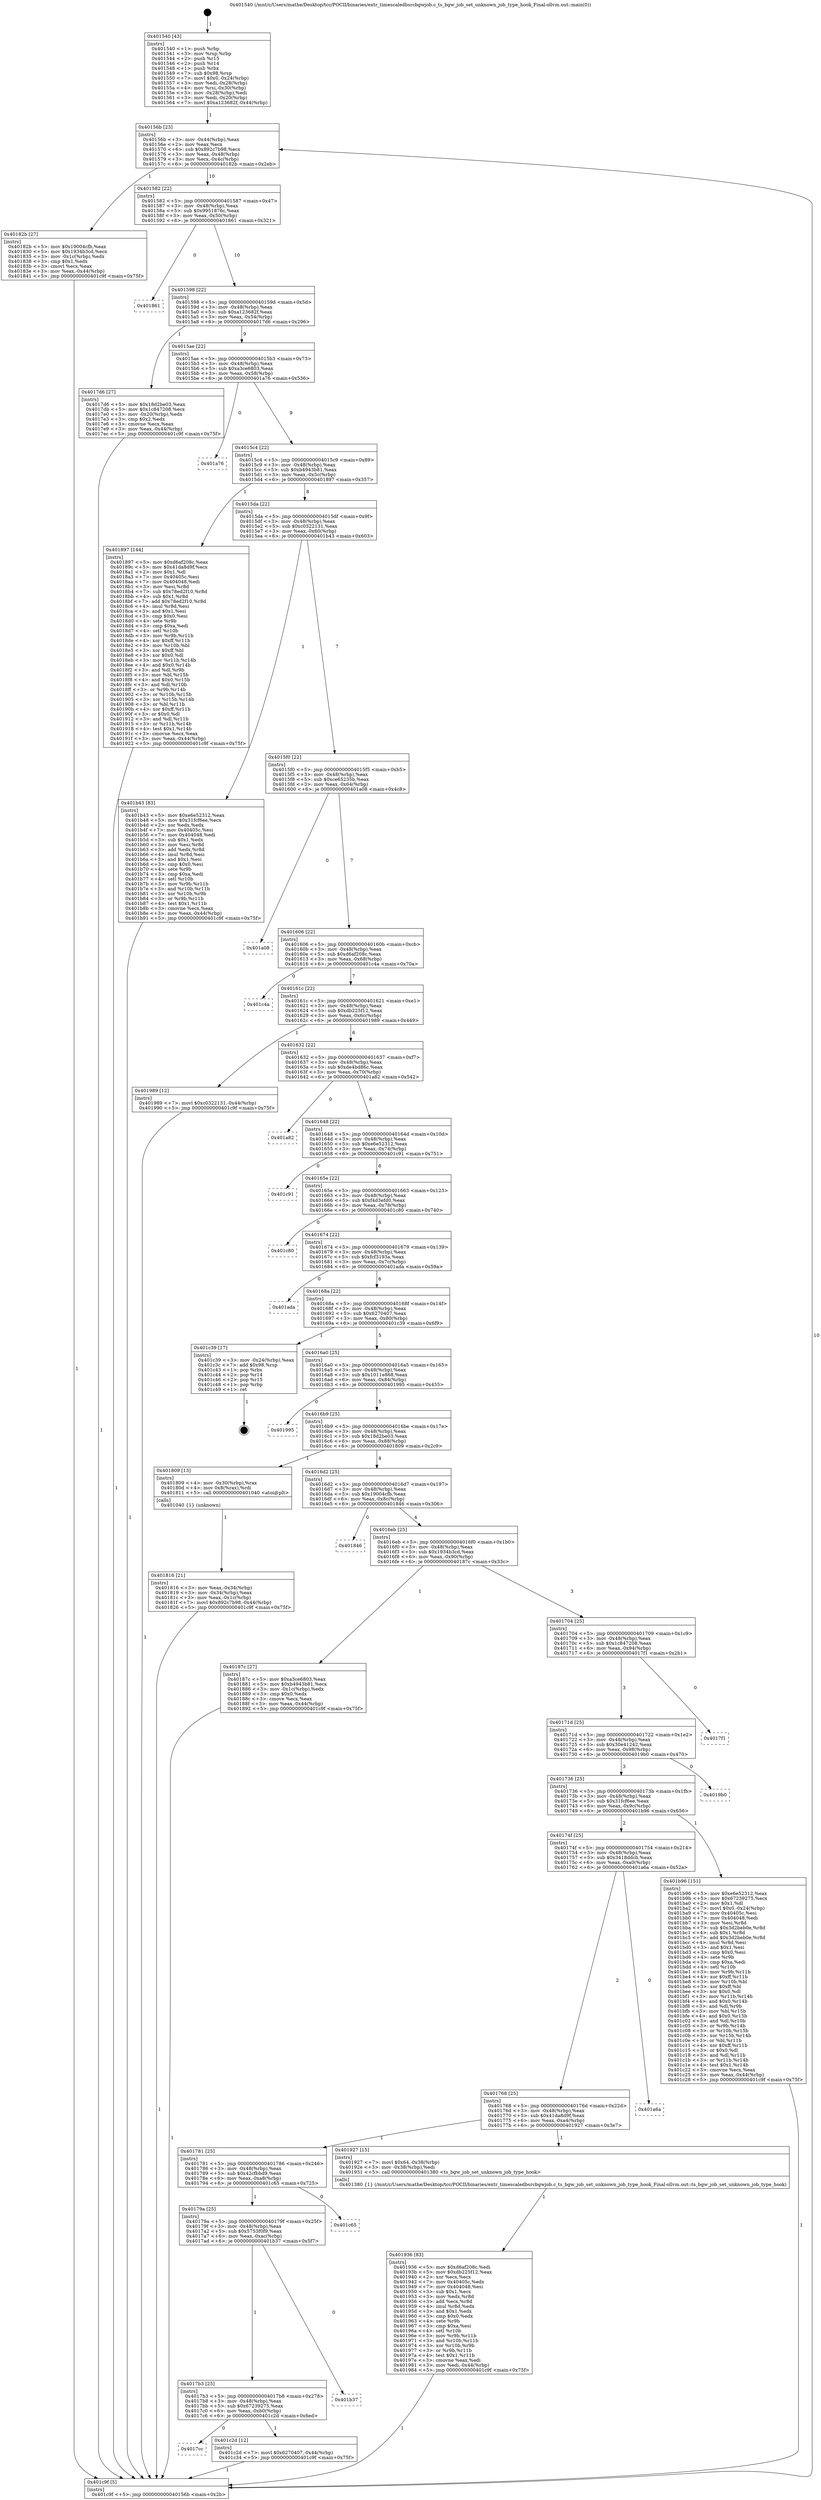 digraph "0x401540" {
  label = "0x401540 (/mnt/c/Users/mathe/Desktop/tcc/POCII/binaries/extr_timescaledbsrcbgwjob.c_ts_bgw_job_set_unknown_job_type_hook_Final-ollvm.out::main(0))"
  labelloc = "t"
  node[shape=record]

  Entry [label="",width=0.3,height=0.3,shape=circle,fillcolor=black,style=filled]
  "0x40156b" [label="{
     0x40156b [23]\l
     | [instrs]\l
     &nbsp;&nbsp;0x40156b \<+3\>: mov -0x44(%rbp),%eax\l
     &nbsp;&nbsp;0x40156e \<+2\>: mov %eax,%ecx\l
     &nbsp;&nbsp;0x401570 \<+6\>: sub $0x892c7b98,%ecx\l
     &nbsp;&nbsp;0x401576 \<+3\>: mov %eax,-0x48(%rbp)\l
     &nbsp;&nbsp;0x401579 \<+3\>: mov %ecx,-0x4c(%rbp)\l
     &nbsp;&nbsp;0x40157c \<+6\>: je 000000000040182b \<main+0x2eb\>\l
  }"]
  "0x40182b" [label="{
     0x40182b [27]\l
     | [instrs]\l
     &nbsp;&nbsp;0x40182b \<+5\>: mov $0x19004cfb,%eax\l
     &nbsp;&nbsp;0x401830 \<+5\>: mov $0x1934b3cd,%ecx\l
     &nbsp;&nbsp;0x401835 \<+3\>: mov -0x1c(%rbp),%edx\l
     &nbsp;&nbsp;0x401838 \<+3\>: cmp $0x1,%edx\l
     &nbsp;&nbsp;0x40183b \<+3\>: cmovl %ecx,%eax\l
     &nbsp;&nbsp;0x40183e \<+3\>: mov %eax,-0x44(%rbp)\l
     &nbsp;&nbsp;0x401841 \<+5\>: jmp 0000000000401c9f \<main+0x75f\>\l
  }"]
  "0x401582" [label="{
     0x401582 [22]\l
     | [instrs]\l
     &nbsp;&nbsp;0x401582 \<+5\>: jmp 0000000000401587 \<main+0x47\>\l
     &nbsp;&nbsp;0x401587 \<+3\>: mov -0x48(%rbp),%eax\l
     &nbsp;&nbsp;0x40158a \<+5\>: sub $0x9951876c,%eax\l
     &nbsp;&nbsp;0x40158f \<+3\>: mov %eax,-0x50(%rbp)\l
     &nbsp;&nbsp;0x401592 \<+6\>: je 0000000000401861 \<main+0x321\>\l
  }"]
  Exit [label="",width=0.3,height=0.3,shape=circle,fillcolor=black,style=filled,peripheries=2]
  "0x401861" [label="{
     0x401861\l
  }", style=dashed]
  "0x401598" [label="{
     0x401598 [22]\l
     | [instrs]\l
     &nbsp;&nbsp;0x401598 \<+5\>: jmp 000000000040159d \<main+0x5d\>\l
     &nbsp;&nbsp;0x40159d \<+3\>: mov -0x48(%rbp),%eax\l
     &nbsp;&nbsp;0x4015a0 \<+5\>: sub $0xa123682f,%eax\l
     &nbsp;&nbsp;0x4015a5 \<+3\>: mov %eax,-0x54(%rbp)\l
     &nbsp;&nbsp;0x4015a8 \<+6\>: je 00000000004017d6 \<main+0x296\>\l
  }"]
  "0x4017cc" [label="{
     0x4017cc\l
  }", style=dashed]
  "0x4017d6" [label="{
     0x4017d6 [27]\l
     | [instrs]\l
     &nbsp;&nbsp;0x4017d6 \<+5\>: mov $0x18d2be03,%eax\l
     &nbsp;&nbsp;0x4017db \<+5\>: mov $0x1c847208,%ecx\l
     &nbsp;&nbsp;0x4017e0 \<+3\>: mov -0x20(%rbp),%edx\l
     &nbsp;&nbsp;0x4017e3 \<+3\>: cmp $0x2,%edx\l
     &nbsp;&nbsp;0x4017e6 \<+3\>: cmovne %ecx,%eax\l
     &nbsp;&nbsp;0x4017e9 \<+3\>: mov %eax,-0x44(%rbp)\l
     &nbsp;&nbsp;0x4017ec \<+5\>: jmp 0000000000401c9f \<main+0x75f\>\l
  }"]
  "0x4015ae" [label="{
     0x4015ae [22]\l
     | [instrs]\l
     &nbsp;&nbsp;0x4015ae \<+5\>: jmp 00000000004015b3 \<main+0x73\>\l
     &nbsp;&nbsp;0x4015b3 \<+3\>: mov -0x48(%rbp),%eax\l
     &nbsp;&nbsp;0x4015b6 \<+5\>: sub $0xa3ce6803,%eax\l
     &nbsp;&nbsp;0x4015bb \<+3\>: mov %eax,-0x58(%rbp)\l
     &nbsp;&nbsp;0x4015be \<+6\>: je 0000000000401a76 \<main+0x536\>\l
  }"]
  "0x401c9f" [label="{
     0x401c9f [5]\l
     | [instrs]\l
     &nbsp;&nbsp;0x401c9f \<+5\>: jmp 000000000040156b \<main+0x2b\>\l
  }"]
  "0x401540" [label="{
     0x401540 [43]\l
     | [instrs]\l
     &nbsp;&nbsp;0x401540 \<+1\>: push %rbp\l
     &nbsp;&nbsp;0x401541 \<+3\>: mov %rsp,%rbp\l
     &nbsp;&nbsp;0x401544 \<+2\>: push %r15\l
     &nbsp;&nbsp;0x401546 \<+2\>: push %r14\l
     &nbsp;&nbsp;0x401548 \<+1\>: push %rbx\l
     &nbsp;&nbsp;0x401549 \<+7\>: sub $0x98,%rsp\l
     &nbsp;&nbsp;0x401550 \<+7\>: movl $0x0,-0x24(%rbp)\l
     &nbsp;&nbsp;0x401557 \<+3\>: mov %edi,-0x28(%rbp)\l
     &nbsp;&nbsp;0x40155a \<+4\>: mov %rsi,-0x30(%rbp)\l
     &nbsp;&nbsp;0x40155e \<+3\>: mov -0x28(%rbp),%edi\l
     &nbsp;&nbsp;0x401561 \<+3\>: mov %edi,-0x20(%rbp)\l
     &nbsp;&nbsp;0x401564 \<+7\>: movl $0xa123682f,-0x44(%rbp)\l
  }"]
  "0x401c2d" [label="{
     0x401c2d [12]\l
     | [instrs]\l
     &nbsp;&nbsp;0x401c2d \<+7\>: movl $0x6270407,-0x44(%rbp)\l
     &nbsp;&nbsp;0x401c34 \<+5\>: jmp 0000000000401c9f \<main+0x75f\>\l
  }"]
  "0x401a76" [label="{
     0x401a76\l
  }", style=dashed]
  "0x4015c4" [label="{
     0x4015c4 [22]\l
     | [instrs]\l
     &nbsp;&nbsp;0x4015c4 \<+5\>: jmp 00000000004015c9 \<main+0x89\>\l
     &nbsp;&nbsp;0x4015c9 \<+3\>: mov -0x48(%rbp),%eax\l
     &nbsp;&nbsp;0x4015cc \<+5\>: sub $0xb4943b81,%eax\l
     &nbsp;&nbsp;0x4015d1 \<+3\>: mov %eax,-0x5c(%rbp)\l
     &nbsp;&nbsp;0x4015d4 \<+6\>: je 0000000000401897 \<main+0x357\>\l
  }"]
  "0x4017b3" [label="{
     0x4017b3 [25]\l
     | [instrs]\l
     &nbsp;&nbsp;0x4017b3 \<+5\>: jmp 00000000004017b8 \<main+0x278\>\l
     &nbsp;&nbsp;0x4017b8 \<+3\>: mov -0x48(%rbp),%eax\l
     &nbsp;&nbsp;0x4017bb \<+5\>: sub $0x67239275,%eax\l
     &nbsp;&nbsp;0x4017c0 \<+6\>: mov %eax,-0xb0(%rbp)\l
     &nbsp;&nbsp;0x4017c6 \<+6\>: je 0000000000401c2d \<main+0x6ed\>\l
  }"]
  "0x401897" [label="{
     0x401897 [144]\l
     | [instrs]\l
     &nbsp;&nbsp;0x401897 \<+5\>: mov $0xd6af208c,%eax\l
     &nbsp;&nbsp;0x40189c \<+5\>: mov $0x41da8d9f,%ecx\l
     &nbsp;&nbsp;0x4018a1 \<+2\>: mov $0x1,%dl\l
     &nbsp;&nbsp;0x4018a3 \<+7\>: mov 0x40405c,%esi\l
     &nbsp;&nbsp;0x4018aa \<+7\>: mov 0x404048,%edi\l
     &nbsp;&nbsp;0x4018b1 \<+3\>: mov %esi,%r8d\l
     &nbsp;&nbsp;0x4018b4 \<+7\>: sub $0x78ed2f10,%r8d\l
     &nbsp;&nbsp;0x4018bb \<+4\>: sub $0x1,%r8d\l
     &nbsp;&nbsp;0x4018bf \<+7\>: add $0x78ed2f10,%r8d\l
     &nbsp;&nbsp;0x4018c6 \<+4\>: imul %r8d,%esi\l
     &nbsp;&nbsp;0x4018ca \<+3\>: and $0x1,%esi\l
     &nbsp;&nbsp;0x4018cd \<+3\>: cmp $0x0,%esi\l
     &nbsp;&nbsp;0x4018d0 \<+4\>: sete %r9b\l
     &nbsp;&nbsp;0x4018d4 \<+3\>: cmp $0xa,%edi\l
     &nbsp;&nbsp;0x4018d7 \<+4\>: setl %r10b\l
     &nbsp;&nbsp;0x4018db \<+3\>: mov %r9b,%r11b\l
     &nbsp;&nbsp;0x4018de \<+4\>: xor $0xff,%r11b\l
     &nbsp;&nbsp;0x4018e2 \<+3\>: mov %r10b,%bl\l
     &nbsp;&nbsp;0x4018e5 \<+3\>: xor $0xff,%bl\l
     &nbsp;&nbsp;0x4018e8 \<+3\>: xor $0x0,%dl\l
     &nbsp;&nbsp;0x4018eb \<+3\>: mov %r11b,%r14b\l
     &nbsp;&nbsp;0x4018ee \<+4\>: and $0x0,%r14b\l
     &nbsp;&nbsp;0x4018f2 \<+3\>: and %dl,%r9b\l
     &nbsp;&nbsp;0x4018f5 \<+3\>: mov %bl,%r15b\l
     &nbsp;&nbsp;0x4018f8 \<+4\>: and $0x0,%r15b\l
     &nbsp;&nbsp;0x4018fc \<+3\>: and %dl,%r10b\l
     &nbsp;&nbsp;0x4018ff \<+3\>: or %r9b,%r14b\l
     &nbsp;&nbsp;0x401902 \<+3\>: or %r10b,%r15b\l
     &nbsp;&nbsp;0x401905 \<+3\>: xor %r15b,%r14b\l
     &nbsp;&nbsp;0x401908 \<+3\>: or %bl,%r11b\l
     &nbsp;&nbsp;0x40190b \<+4\>: xor $0xff,%r11b\l
     &nbsp;&nbsp;0x40190f \<+3\>: or $0x0,%dl\l
     &nbsp;&nbsp;0x401912 \<+3\>: and %dl,%r11b\l
     &nbsp;&nbsp;0x401915 \<+3\>: or %r11b,%r14b\l
     &nbsp;&nbsp;0x401918 \<+4\>: test $0x1,%r14b\l
     &nbsp;&nbsp;0x40191c \<+3\>: cmovne %ecx,%eax\l
     &nbsp;&nbsp;0x40191f \<+3\>: mov %eax,-0x44(%rbp)\l
     &nbsp;&nbsp;0x401922 \<+5\>: jmp 0000000000401c9f \<main+0x75f\>\l
  }"]
  "0x4015da" [label="{
     0x4015da [22]\l
     | [instrs]\l
     &nbsp;&nbsp;0x4015da \<+5\>: jmp 00000000004015df \<main+0x9f\>\l
     &nbsp;&nbsp;0x4015df \<+3\>: mov -0x48(%rbp),%eax\l
     &nbsp;&nbsp;0x4015e2 \<+5\>: sub $0xc0322131,%eax\l
     &nbsp;&nbsp;0x4015e7 \<+3\>: mov %eax,-0x60(%rbp)\l
     &nbsp;&nbsp;0x4015ea \<+6\>: je 0000000000401b43 \<main+0x603\>\l
  }"]
  "0x401b37" [label="{
     0x401b37\l
  }", style=dashed]
  "0x401b43" [label="{
     0x401b43 [83]\l
     | [instrs]\l
     &nbsp;&nbsp;0x401b43 \<+5\>: mov $0xe6e52312,%eax\l
     &nbsp;&nbsp;0x401b48 \<+5\>: mov $0x31fcf6ee,%ecx\l
     &nbsp;&nbsp;0x401b4d \<+2\>: xor %edx,%edx\l
     &nbsp;&nbsp;0x401b4f \<+7\>: mov 0x40405c,%esi\l
     &nbsp;&nbsp;0x401b56 \<+7\>: mov 0x404048,%edi\l
     &nbsp;&nbsp;0x401b5d \<+3\>: sub $0x1,%edx\l
     &nbsp;&nbsp;0x401b60 \<+3\>: mov %esi,%r8d\l
     &nbsp;&nbsp;0x401b63 \<+3\>: add %edx,%r8d\l
     &nbsp;&nbsp;0x401b66 \<+4\>: imul %r8d,%esi\l
     &nbsp;&nbsp;0x401b6a \<+3\>: and $0x1,%esi\l
     &nbsp;&nbsp;0x401b6d \<+3\>: cmp $0x0,%esi\l
     &nbsp;&nbsp;0x401b70 \<+4\>: sete %r9b\l
     &nbsp;&nbsp;0x401b74 \<+3\>: cmp $0xa,%edi\l
     &nbsp;&nbsp;0x401b77 \<+4\>: setl %r10b\l
     &nbsp;&nbsp;0x401b7b \<+3\>: mov %r9b,%r11b\l
     &nbsp;&nbsp;0x401b7e \<+3\>: and %r10b,%r11b\l
     &nbsp;&nbsp;0x401b81 \<+3\>: xor %r10b,%r9b\l
     &nbsp;&nbsp;0x401b84 \<+3\>: or %r9b,%r11b\l
     &nbsp;&nbsp;0x401b87 \<+4\>: test $0x1,%r11b\l
     &nbsp;&nbsp;0x401b8b \<+3\>: cmovne %ecx,%eax\l
     &nbsp;&nbsp;0x401b8e \<+3\>: mov %eax,-0x44(%rbp)\l
     &nbsp;&nbsp;0x401b91 \<+5\>: jmp 0000000000401c9f \<main+0x75f\>\l
  }"]
  "0x4015f0" [label="{
     0x4015f0 [22]\l
     | [instrs]\l
     &nbsp;&nbsp;0x4015f0 \<+5\>: jmp 00000000004015f5 \<main+0xb5\>\l
     &nbsp;&nbsp;0x4015f5 \<+3\>: mov -0x48(%rbp),%eax\l
     &nbsp;&nbsp;0x4015f8 \<+5\>: sub $0xce65235b,%eax\l
     &nbsp;&nbsp;0x4015fd \<+3\>: mov %eax,-0x64(%rbp)\l
     &nbsp;&nbsp;0x401600 \<+6\>: je 0000000000401a08 \<main+0x4c8\>\l
  }"]
  "0x40179a" [label="{
     0x40179a [25]\l
     | [instrs]\l
     &nbsp;&nbsp;0x40179a \<+5\>: jmp 000000000040179f \<main+0x25f\>\l
     &nbsp;&nbsp;0x40179f \<+3\>: mov -0x48(%rbp),%eax\l
     &nbsp;&nbsp;0x4017a2 \<+5\>: sub $0x5753f0f9,%eax\l
     &nbsp;&nbsp;0x4017a7 \<+6\>: mov %eax,-0xac(%rbp)\l
     &nbsp;&nbsp;0x4017ad \<+6\>: je 0000000000401b37 \<main+0x5f7\>\l
  }"]
  "0x401a08" [label="{
     0x401a08\l
  }", style=dashed]
  "0x401606" [label="{
     0x401606 [22]\l
     | [instrs]\l
     &nbsp;&nbsp;0x401606 \<+5\>: jmp 000000000040160b \<main+0xcb\>\l
     &nbsp;&nbsp;0x40160b \<+3\>: mov -0x48(%rbp),%eax\l
     &nbsp;&nbsp;0x40160e \<+5\>: sub $0xd6af208c,%eax\l
     &nbsp;&nbsp;0x401613 \<+3\>: mov %eax,-0x68(%rbp)\l
     &nbsp;&nbsp;0x401616 \<+6\>: je 0000000000401c4a \<main+0x70a\>\l
  }"]
  "0x401c65" [label="{
     0x401c65\l
  }", style=dashed]
  "0x401c4a" [label="{
     0x401c4a\l
  }", style=dashed]
  "0x40161c" [label="{
     0x40161c [22]\l
     | [instrs]\l
     &nbsp;&nbsp;0x40161c \<+5\>: jmp 0000000000401621 \<main+0xe1\>\l
     &nbsp;&nbsp;0x401621 \<+3\>: mov -0x48(%rbp),%eax\l
     &nbsp;&nbsp;0x401624 \<+5\>: sub $0xdb225f12,%eax\l
     &nbsp;&nbsp;0x401629 \<+3\>: mov %eax,-0x6c(%rbp)\l
     &nbsp;&nbsp;0x40162c \<+6\>: je 0000000000401989 \<main+0x449\>\l
  }"]
  "0x401936" [label="{
     0x401936 [83]\l
     | [instrs]\l
     &nbsp;&nbsp;0x401936 \<+5\>: mov $0xd6af208c,%edi\l
     &nbsp;&nbsp;0x40193b \<+5\>: mov $0xdb225f12,%eax\l
     &nbsp;&nbsp;0x401940 \<+2\>: xor %ecx,%ecx\l
     &nbsp;&nbsp;0x401942 \<+7\>: mov 0x40405c,%edx\l
     &nbsp;&nbsp;0x401949 \<+7\>: mov 0x404048,%esi\l
     &nbsp;&nbsp;0x401950 \<+3\>: sub $0x1,%ecx\l
     &nbsp;&nbsp;0x401953 \<+3\>: mov %edx,%r8d\l
     &nbsp;&nbsp;0x401956 \<+3\>: add %ecx,%r8d\l
     &nbsp;&nbsp;0x401959 \<+4\>: imul %r8d,%edx\l
     &nbsp;&nbsp;0x40195d \<+3\>: and $0x1,%edx\l
     &nbsp;&nbsp;0x401960 \<+3\>: cmp $0x0,%edx\l
     &nbsp;&nbsp;0x401963 \<+4\>: sete %r9b\l
     &nbsp;&nbsp;0x401967 \<+3\>: cmp $0xa,%esi\l
     &nbsp;&nbsp;0x40196a \<+4\>: setl %r10b\l
     &nbsp;&nbsp;0x40196e \<+3\>: mov %r9b,%r11b\l
     &nbsp;&nbsp;0x401971 \<+3\>: and %r10b,%r11b\l
     &nbsp;&nbsp;0x401974 \<+3\>: xor %r10b,%r9b\l
     &nbsp;&nbsp;0x401977 \<+3\>: or %r9b,%r11b\l
     &nbsp;&nbsp;0x40197a \<+4\>: test $0x1,%r11b\l
     &nbsp;&nbsp;0x40197e \<+3\>: cmovne %eax,%edi\l
     &nbsp;&nbsp;0x401981 \<+3\>: mov %edi,-0x44(%rbp)\l
     &nbsp;&nbsp;0x401984 \<+5\>: jmp 0000000000401c9f \<main+0x75f\>\l
  }"]
  "0x401989" [label="{
     0x401989 [12]\l
     | [instrs]\l
     &nbsp;&nbsp;0x401989 \<+7\>: movl $0xc0322131,-0x44(%rbp)\l
     &nbsp;&nbsp;0x401990 \<+5\>: jmp 0000000000401c9f \<main+0x75f\>\l
  }"]
  "0x401632" [label="{
     0x401632 [22]\l
     | [instrs]\l
     &nbsp;&nbsp;0x401632 \<+5\>: jmp 0000000000401637 \<main+0xf7\>\l
     &nbsp;&nbsp;0x401637 \<+3\>: mov -0x48(%rbp),%eax\l
     &nbsp;&nbsp;0x40163a \<+5\>: sub $0xde4bd86c,%eax\l
     &nbsp;&nbsp;0x40163f \<+3\>: mov %eax,-0x70(%rbp)\l
     &nbsp;&nbsp;0x401642 \<+6\>: je 0000000000401a82 \<main+0x542\>\l
  }"]
  "0x401781" [label="{
     0x401781 [25]\l
     | [instrs]\l
     &nbsp;&nbsp;0x401781 \<+5\>: jmp 0000000000401786 \<main+0x246\>\l
     &nbsp;&nbsp;0x401786 \<+3\>: mov -0x48(%rbp),%eax\l
     &nbsp;&nbsp;0x401789 \<+5\>: sub $0x42cfbbd9,%eax\l
     &nbsp;&nbsp;0x40178e \<+6\>: mov %eax,-0xa8(%rbp)\l
     &nbsp;&nbsp;0x401794 \<+6\>: je 0000000000401c65 \<main+0x725\>\l
  }"]
  "0x401a82" [label="{
     0x401a82\l
  }", style=dashed]
  "0x401648" [label="{
     0x401648 [22]\l
     | [instrs]\l
     &nbsp;&nbsp;0x401648 \<+5\>: jmp 000000000040164d \<main+0x10d\>\l
     &nbsp;&nbsp;0x40164d \<+3\>: mov -0x48(%rbp),%eax\l
     &nbsp;&nbsp;0x401650 \<+5\>: sub $0xe6e52312,%eax\l
     &nbsp;&nbsp;0x401655 \<+3\>: mov %eax,-0x74(%rbp)\l
     &nbsp;&nbsp;0x401658 \<+6\>: je 0000000000401c91 \<main+0x751\>\l
  }"]
  "0x401927" [label="{
     0x401927 [15]\l
     | [instrs]\l
     &nbsp;&nbsp;0x401927 \<+7\>: movl $0x64,-0x38(%rbp)\l
     &nbsp;&nbsp;0x40192e \<+3\>: mov -0x38(%rbp),%edi\l
     &nbsp;&nbsp;0x401931 \<+5\>: call 0000000000401380 \<ts_bgw_job_set_unknown_job_type_hook\>\l
     | [calls]\l
     &nbsp;&nbsp;0x401380 \{1\} (/mnt/c/Users/mathe/Desktop/tcc/POCII/binaries/extr_timescaledbsrcbgwjob.c_ts_bgw_job_set_unknown_job_type_hook_Final-ollvm.out::ts_bgw_job_set_unknown_job_type_hook)\l
  }"]
  "0x401c91" [label="{
     0x401c91\l
  }", style=dashed]
  "0x40165e" [label="{
     0x40165e [22]\l
     | [instrs]\l
     &nbsp;&nbsp;0x40165e \<+5\>: jmp 0000000000401663 \<main+0x123\>\l
     &nbsp;&nbsp;0x401663 \<+3\>: mov -0x48(%rbp),%eax\l
     &nbsp;&nbsp;0x401666 \<+5\>: sub $0xf4d3efd0,%eax\l
     &nbsp;&nbsp;0x40166b \<+3\>: mov %eax,-0x78(%rbp)\l
     &nbsp;&nbsp;0x40166e \<+6\>: je 0000000000401c80 \<main+0x740\>\l
  }"]
  "0x401768" [label="{
     0x401768 [25]\l
     | [instrs]\l
     &nbsp;&nbsp;0x401768 \<+5\>: jmp 000000000040176d \<main+0x22d\>\l
     &nbsp;&nbsp;0x40176d \<+3\>: mov -0x48(%rbp),%eax\l
     &nbsp;&nbsp;0x401770 \<+5\>: sub $0x41da8d9f,%eax\l
     &nbsp;&nbsp;0x401775 \<+6\>: mov %eax,-0xa4(%rbp)\l
     &nbsp;&nbsp;0x40177b \<+6\>: je 0000000000401927 \<main+0x3e7\>\l
  }"]
  "0x401c80" [label="{
     0x401c80\l
  }", style=dashed]
  "0x401674" [label="{
     0x401674 [22]\l
     | [instrs]\l
     &nbsp;&nbsp;0x401674 \<+5\>: jmp 0000000000401679 \<main+0x139\>\l
     &nbsp;&nbsp;0x401679 \<+3\>: mov -0x48(%rbp),%eax\l
     &nbsp;&nbsp;0x40167c \<+5\>: sub $0xfcf3193a,%eax\l
     &nbsp;&nbsp;0x401681 \<+3\>: mov %eax,-0x7c(%rbp)\l
     &nbsp;&nbsp;0x401684 \<+6\>: je 0000000000401ada \<main+0x59a\>\l
  }"]
  "0x401a6a" [label="{
     0x401a6a\l
  }", style=dashed]
  "0x401ada" [label="{
     0x401ada\l
  }", style=dashed]
  "0x40168a" [label="{
     0x40168a [22]\l
     | [instrs]\l
     &nbsp;&nbsp;0x40168a \<+5\>: jmp 000000000040168f \<main+0x14f\>\l
     &nbsp;&nbsp;0x40168f \<+3\>: mov -0x48(%rbp),%eax\l
     &nbsp;&nbsp;0x401692 \<+5\>: sub $0x6270407,%eax\l
     &nbsp;&nbsp;0x401697 \<+3\>: mov %eax,-0x80(%rbp)\l
     &nbsp;&nbsp;0x40169a \<+6\>: je 0000000000401c39 \<main+0x6f9\>\l
  }"]
  "0x40174f" [label="{
     0x40174f [25]\l
     | [instrs]\l
     &nbsp;&nbsp;0x40174f \<+5\>: jmp 0000000000401754 \<main+0x214\>\l
     &nbsp;&nbsp;0x401754 \<+3\>: mov -0x48(%rbp),%eax\l
     &nbsp;&nbsp;0x401757 \<+5\>: sub $0x3418ddcb,%eax\l
     &nbsp;&nbsp;0x40175c \<+6\>: mov %eax,-0xa0(%rbp)\l
     &nbsp;&nbsp;0x401762 \<+6\>: je 0000000000401a6a \<main+0x52a\>\l
  }"]
  "0x401c39" [label="{
     0x401c39 [17]\l
     | [instrs]\l
     &nbsp;&nbsp;0x401c39 \<+3\>: mov -0x24(%rbp),%eax\l
     &nbsp;&nbsp;0x401c3c \<+7\>: add $0x98,%rsp\l
     &nbsp;&nbsp;0x401c43 \<+1\>: pop %rbx\l
     &nbsp;&nbsp;0x401c44 \<+2\>: pop %r14\l
     &nbsp;&nbsp;0x401c46 \<+2\>: pop %r15\l
     &nbsp;&nbsp;0x401c48 \<+1\>: pop %rbp\l
     &nbsp;&nbsp;0x401c49 \<+1\>: ret\l
  }"]
  "0x4016a0" [label="{
     0x4016a0 [25]\l
     | [instrs]\l
     &nbsp;&nbsp;0x4016a0 \<+5\>: jmp 00000000004016a5 \<main+0x165\>\l
     &nbsp;&nbsp;0x4016a5 \<+3\>: mov -0x48(%rbp),%eax\l
     &nbsp;&nbsp;0x4016a8 \<+5\>: sub $0x1011e868,%eax\l
     &nbsp;&nbsp;0x4016ad \<+6\>: mov %eax,-0x84(%rbp)\l
     &nbsp;&nbsp;0x4016b3 \<+6\>: je 0000000000401995 \<main+0x455\>\l
  }"]
  "0x401b96" [label="{
     0x401b96 [151]\l
     | [instrs]\l
     &nbsp;&nbsp;0x401b96 \<+5\>: mov $0xe6e52312,%eax\l
     &nbsp;&nbsp;0x401b9b \<+5\>: mov $0x67239275,%ecx\l
     &nbsp;&nbsp;0x401ba0 \<+2\>: mov $0x1,%dl\l
     &nbsp;&nbsp;0x401ba2 \<+7\>: movl $0x0,-0x24(%rbp)\l
     &nbsp;&nbsp;0x401ba9 \<+7\>: mov 0x40405c,%esi\l
     &nbsp;&nbsp;0x401bb0 \<+7\>: mov 0x404048,%edi\l
     &nbsp;&nbsp;0x401bb7 \<+3\>: mov %esi,%r8d\l
     &nbsp;&nbsp;0x401bba \<+7\>: sub $0x3d2beb0e,%r8d\l
     &nbsp;&nbsp;0x401bc1 \<+4\>: sub $0x1,%r8d\l
     &nbsp;&nbsp;0x401bc5 \<+7\>: add $0x3d2beb0e,%r8d\l
     &nbsp;&nbsp;0x401bcc \<+4\>: imul %r8d,%esi\l
     &nbsp;&nbsp;0x401bd0 \<+3\>: and $0x1,%esi\l
     &nbsp;&nbsp;0x401bd3 \<+3\>: cmp $0x0,%esi\l
     &nbsp;&nbsp;0x401bd6 \<+4\>: sete %r9b\l
     &nbsp;&nbsp;0x401bda \<+3\>: cmp $0xa,%edi\l
     &nbsp;&nbsp;0x401bdd \<+4\>: setl %r10b\l
     &nbsp;&nbsp;0x401be1 \<+3\>: mov %r9b,%r11b\l
     &nbsp;&nbsp;0x401be4 \<+4\>: xor $0xff,%r11b\l
     &nbsp;&nbsp;0x401be8 \<+3\>: mov %r10b,%bl\l
     &nbsp;&nbsp;0x401beb \<+3\>: xor $0xff,%bl\l
     &nbsp;&nbsp;0x401bee \<+3\>: xor $0x0,%dl\l
     &nbsp;&nbsp;0x401bf1 \<+3\>: mov %r11b,%r14b\l
     &nbsp;&nbsp;0x401bf4 \<+4\>: and $0x0,%r14b\l
     &nbsp;&nbsp;0x401bf8 \<+3\>: and %dl,%r9b\l
     &nbsp;&nbsp;0x401bfb \<+3\>: mov %bl,%r15b\l
     &nbsp;&nbsp;0x401bfe \<+4\>: and $0x0,%r15b\l
     &nbsp;&nbsp;0x401c02 \<+3\>: and %dl,%r10b\l
     &nbsp;&nbsp;0x401c05 \<+3\>: or %r9b,%r14b\l
     &nbsp;&nbsp;0x401c08 \<+3\>: or %r10b,%r15b\l
     &nbsp;&nbsp;0x401c0b \<+3\>: xor %r15b,%r14b\l
     &nbsp;&nbsp;0x401c0e \<+3\>: or %bl,%r11b\l
     &nbsp;&nbsp;0x401c11 \<+4\>: xor $0xff,%r11b\l
     &nbsp;&nbsp;0x401c15 \<+3\>: or $0x0,%dl\l
     &nbsp;&nbsp;0x401c18 \<+3\>: and %dl,%r11b\l
     &nbsp;&nbsp;0x401c1b \<+3\>: or %r11b,%r14b\l
     &nbsp;&nbsp;0x401c1e \<+4\>: test $0x1,%r14b\l
     &nbsp;&nbsp;0x401c22 \<+3\>: cmovne %ecx,%eax\l
     &nbsp;&nbsp;0x401c25 \<+3\>: mov %eax,-0x44(%rbp)\l
     &nbsp;&nbsp;0x401c28 \<+5\>: jmp 0000000000401c9f \<main+0x75f\>\l
  }"]
  "0x401995" [label="{
     0x401995\l
  }", style=dashed]
  "0x4016b9" [label="{
     0x4016b9 [25]\l
     | [instrs]\l
     &nbsp;&nbsp;0x4016b9 \<+5\>: jmp 00000000004016be \<main+0x17e\>\l
     &nbsp;&nbsp;0x4016be \<+3\>: mov -0x48(%rbp),%eax\l
     &nbsp;&nbsp;0x4016c1 \<+5\>: sub $0x18d2be03,%eax\l
     &nbsp;&nbsp;0x4016c6 \<+6\>: mov %eax,-0x88(%rbp)\l
     &nbsp;&nbsp;0x4016cc \<+6\>: je 0000000000401809 \<main+0x2c9\>\l
  }"]
  "0x401736" [label="{
     0x401736 [25]\l
     | [instrs]\l
     &nbsp;&nbsp;0x401736 \<+5\>: jmp 000000000040173b \<main+0x1fb\>\l
     &nbsp;&nbsp;0x40173b \<+3\>: mov -0x48(%rbp),%eax\l
     &nbsp;&nbsp;0x40173e \<+5\>: sub $0x31fcf6ee,%eax\l
     &nbsp;&nbsp;0x401743 \<+6\>: mov %eax,-0x9c(%rbp)\l
     &nbsp;&nbsp;0x401749 \<+6\>: je 0000000000401b96 \<main+0x656\>\l
  }"]
  "0x401809" [label="{
     0x401809 [13]\l
     | [instrs]\l
     &nbsp;&nbsp;0x401809 \<+4\>: mov -0x30(%rbp),%rax\l
     &nbsp;&nbsp;0x40180d \<+4\>: mov 0x8(%rax),%rdi\l
     &nbsp;&nbsp;0x401811 \<+5\>: call 0000000000401040 \<atoi@plt\>\l
     | [calls]\l
     &nbsp;&nbsp;0x401040 \{1\} (unknown)\l
  }"]
  "0x4016d2" [label="{
     0x4016d2 [25]\l
     | [instrs]\l
     &nbsp;&nbsp;0x4016d2 \<+5\>: jmp 00000000004016d7 \<main+0x197\>\l
     &nbsp;&nbsp;0x4016d7 \<+3\>: mov -0x48(%rbp),%eax\l
     &nbsp;&nbsp;0x4016da \<+5\>: sub $0x19004cfb,%eax\l
     &nbsp;&nbsp;0x4016df \<+6\>: mov %eax,-0x8c(%rbp)\l
     &nbsp;&nbsp;0x4016e5 \<+6\>: je 0000000000401846 \<main+0x306\>\l
  }"]
  "0x401816" [label="{
     0x401816 [21]\l
     | [instrs]\l
     &nbsp;&nbsp;0x401816 \<+3\>: mov %eax,-0x34(%rbp)\l
     &nbsp;&nbsp;0x401819 \<+3\>: mov -0x34(%rbp),%eax\l
     &nbsp;&nbsp;0x40181c \<+3\>: mov %eax,-0x1c(%rbp)\l
     &nbsp;&nbsp;0x40181f \<+7\>: movl $0x892c7b98,-0x44(%rbp)\l
     &nbsp;&nbsp;0x401826 \<+5\>: jmp 0000000000401c9f \<main+0x75f\>\l
  }"]
  "0x4019b0" [label="{
     0x4019b0\l
  }", style=dashed]
  "0x401846" [label="{
     0x401846\l
  }", style=dashed]
  "0x4016eb" [label="{
     0x4016eb [25]\l
     | [instrs]\l
     &nbsp;&nbsp;0x4016eb \<+5\>: jmp 00000000004016f0 \<main+0x1b0\>\l
     &nbsp;&nbsp;0x4016f0 \<+3\>: mov -0x48(%rbp),%eax\l
     &nbsp;&nbsp;0x4016f3 \<+5\>: sub $0x1934b3cd,%eax\l
     &nbsp;&nbsp;0x4016f8 \<+6\>: mov %eax,-0x90(%rbp)\l
     &nbsp;&nbsp;0x4016fe \<+6\>: je 000000000040187c \<main+0x33c\>\l
  }"]
  "0x40171d" [label="{
     0x40171d [25]\l
     | [instrs]\l
     &nbsp;&nbsp;0x40171d \<+5\>: jmp 0000000000401722 \<main+0x1e2\>\l
     &nbsp;&nbsp;0x401722 \<+3\>: mov -0x48(%rbp),%eax\l
     &nbsp;&nbsp;0x401725 \<+5\>: sub $0x30e41242,%eax\l
     &nbsp;&nbsp;0x40172a \<+6\>: mov %eax,-0x98(%rbp)\l
     &nbsp;&nbsp;0x401730 \<+6\>: je 00000000004019b0 \<main+0x470\>\l
  }"]
  "0x40187c" [label="{
     0x40187c [27]\l
     | [instrs]\l
     &nbsp;&nbsp;0x40187c \<+5\>: mov $0xa3ce6803,%eax\l
     &nbsp;&nbsp;0x401881 \<+5\>: mov $0xb4943b81,%ecx\l
     &nbsp;&nbsp;0x401886 \<+3\>: mov -0x1c(%rbp),%edx\l
     &nbsp;&nbsp;0x401889 \<+3\>: cmp $0x0,%edx\l
     &nbsp;&nbsp;0x40188c \<+3\>: cmove %ecx,%eax\l
     &nbsp;&nbsp;0x40188f \<+3\>: mov %eax,-0x44(%rbp)\l
     &nbsp;&nbsp;0x401892 \<+5\>: jmp 0000000000401c9f \<main+0x75f\>\l
  }"]
  "0x401704" [label="{
     0x401704 [25]\l
     | [instrs]\l
     &nbsp;&nbsp;0x401704 \<+5\>: jmp 0000000000401709 \<main+0x1c9\>\l
     &nbsp;&nbsp;0x401709 \<+3\>: mov -0x48(%rbp),%eax\l
     &nbsp;&nbsp;0x40170c \<+5\>: sub $0x1c847208,%eax\l
     &nbsp;&nbsp;0x401711 \<+6\>: mov %eax,-0x94(%rbp)\l
     &nbsp;&nbsp;0x401717 \<+6\>: je 00000000004017f1 \<main+0x2b1\>\l
  }"]
  "0x4017f1" [label="{
     0x4017f1\l
  }", style=dashed]
  Entry -> "0x401540" [label=" 1"]
  "0x40156b" -> "0x40182b" [label=" 1"]
  "0x40156b" -> "0x401582" [label=" 10"]
  "0x401c39" -> Exit [label=" 1"]
  "0x401582" -> "0x401861" [label=" 0"]
  "0x401582" -> "0x401598" [label=" 10"]
  "0x401c2d" -> "0x401c9f" [label=" 1"]
  "0x401598" -> "0x4017d6" [label=" 1"]
  "0x401598" -> "0x4015ae" [label=" 9"]
  "0x4017d6" -> "0x401c9f" [label=" 1"]
  "0x401540" -> "0x40156b" [label=" 1"]
  "0x401c9f" -> "0x40156b" [label=" 10"]
  "0x4017b3" -> "0x4017cc" [label=" 0"]
  "0x4015ae" -> "0x401a76" [label=" 0"]
  "0x4015ae" -> "0x4015c4" [label=" 9"]
  "0x4017b3" -> "0x401c2d" [label=" 1"]
  "0x4015c4" -> "0x401897" [label=" 1"]
  "0x4015c4" -> "0x4015da" [label=" 8"]
  "0x40179a" -> "0x4017b3" [label=" 1"]
  "0x4015da" -> "0x401b43" [label=" 1"]
  "0x4015da" -> "0x4015f0" [label=" 7"]
  "0x40179a" -> "0x401b37" [label=" 0"]
  "0x4015f0" -> "0x401a08" [label=" 0"]
  "0x4015f0" -> "0x401606" [label=" 7"]
  "0x401781" -> "0x40179a" [label=" 1"]
  "0x401606" -> "0x401c4a" [label=" 0"]
  "0x401606" -> "0x40161c" [label=" 7"]
  "0x401781" -> "0x401c65" [label=" 0"]
  "0x40161c" -> "0x401989" [label=" 1"]
  "0x40161c" -> "0x401632" [label=" 6"]
  "0x401b96" -> "0x401c9f" [label=" 1"]
  "0x401632" -> "0x401a82" [label=" 0"]
  "0x401632" -> "0x401648" [label=" 6"]
  "0x401b43" -> "0x401c9f" [label=" 1"]
  "0x401648" -> "0x401c91" [label=" 0"]
  "0x401648" -> "0x40165e" [label=" 6"]
  "0x401989" -> "0x401c9f" [label=" 1"]
  "0x40165e" -> "0x401c80" [label=" 0"]
  "0x40165e" -> "0x401674" [label=" 6"]
  "0x401927" -> "0x401936" [label=" 1"]
  "0x401674" -> "0x401ada" [label=" 0"]
  "0x401674" -> "0x40168a" [label=" 6"]
  "0x401768" -> "0x401781" [label=" 1"]
  "0x40168a" -> "0x401c39" [label=" 1"]
  "0x40168a" -> "0x4016a0" [label=" 5"]
  "0x401936" -> "0x401c9f" [label=" 1"]
  "0x4016a0" -> "0x401995" [label=" 0"]
  "0x4016a0" -> "0x4016b9" [label=" 5"]
  "0x40174f" -> "0x401768" [label=" 2"]
  "0x4016b9" -> "0x401809" [label=" 1"]
  "0x4016b9" -> "0x4016d2" [label=" 4"]
  "0x401809" -> "0x401816" [label=" 1"]
  "0x401816" -> "0x401c9f" [label=" 1"]
  "0x40182b" -> "0x401c9f" [label=" 1"]
  "0x401768" -> "0x401927" [label=" 1"]
  "0x4016d2" -> "0x401846" [label=" 0"]
  "0x4016d2" -> "0x4016eb" [label=" 4"]
  "0x401736" -> "0x40174f" [label=" 2"]
  "0x4016eb" -> "0x40187c" [label=" 1"]
  "0x4016eb" -> "0x401704" [label=" 3"]
  "0x40187c" -> "0x401c9f" [label=" 1"]
  "0x401897" -> "0x401c9f" [label=" 1"]
  "0x40174f" -> "0x401a6a" [label=" 0"]
  "0x401704" -> "0x4017f1" [label=" 0"]
  "0x401704" -> "0x40171d" [label=" 3"]
  "0x401736" -> "0x401b96" [label=" 1"]
  "0x40171d" -> "0x4019b0" [label=" 0"]
  "0x40171d" -> "0x401736" [label=" 3"]
}
